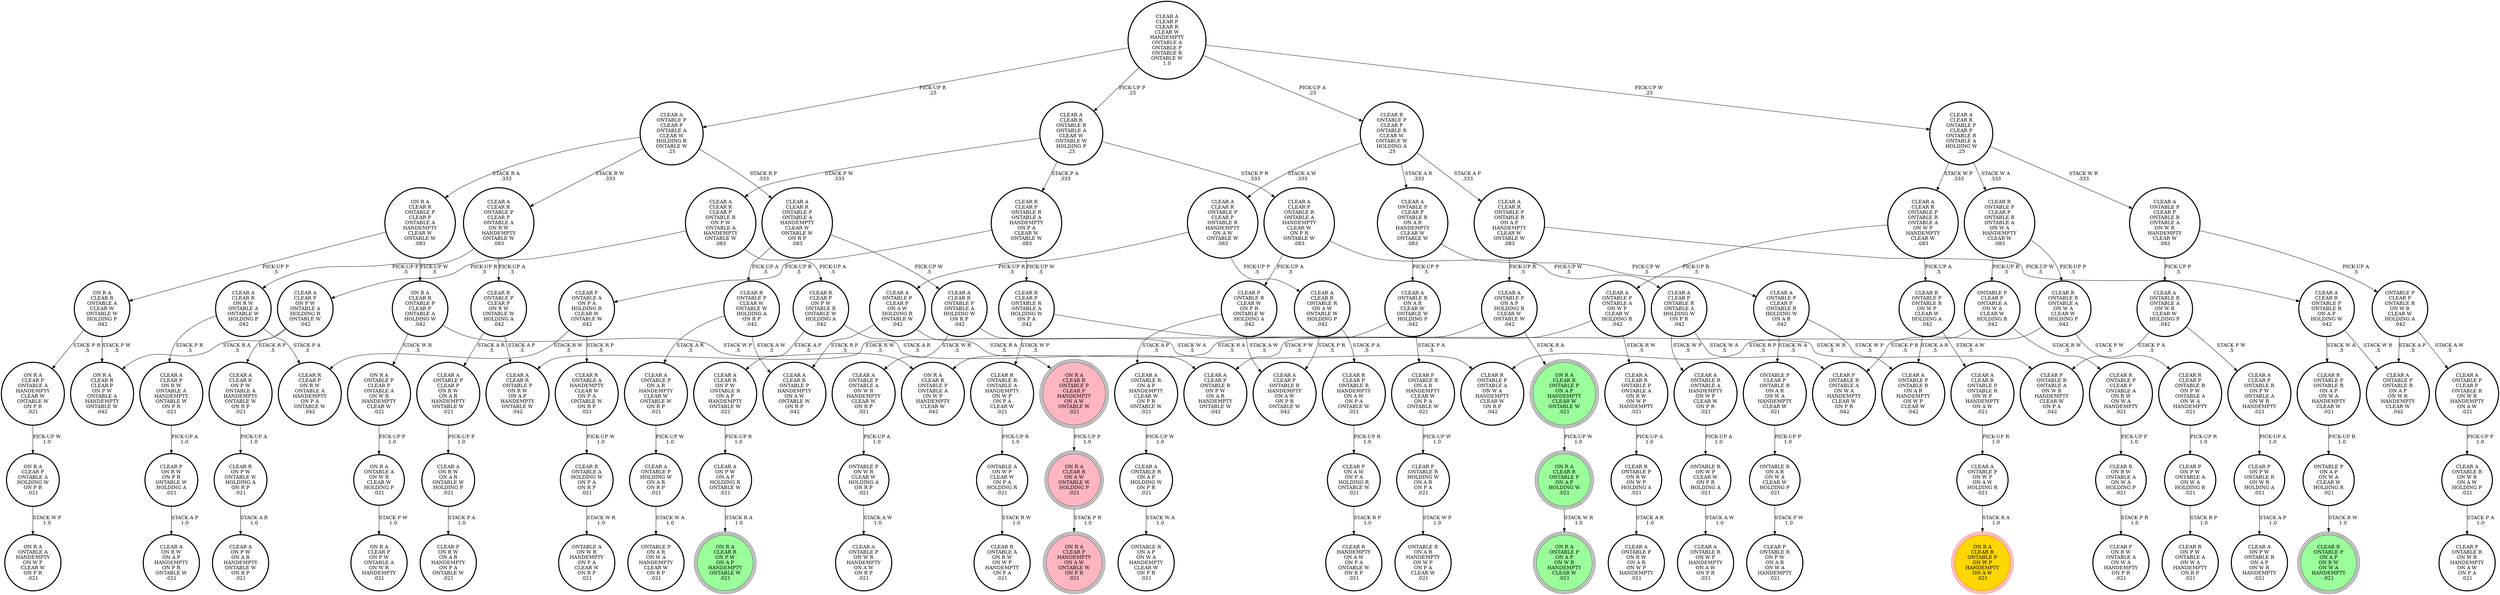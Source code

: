 digraph {
"ON R A\nCLEAR R\nONTABLE A\nCLEAR W\nONTABLE W\nHOLDING P\n.042\n" -> "ON R A\nCLEAR R\nCLEAR P\nON P W\nONTABLE A\nHANDEMPTY\nONTABLE W\n.042\n"[label="STACK P W\n.5\n"];
"ON R A\nCLEAR R\nONTABLE A\nCLEAR W\nONTABLE W\nHOLDING P\n.042\n" -> "ON R A\nCLEAR P\nONTABLE A\nHANDEMPTY\nCLEAR W\nONTABLE W\nON P R\n.021\n"[label="STACK P R\n.5\n"];
"ONTABLE A\nON W P\nCLEAR W\nON P A\nHOLDING R\n.021\n" -> "CLEAR R\nONTABLE A\nON R W\nON W P\nHANDEMPTY\nON P A\n.021\n"[label="STACK R W\n1.0\n"];
"CLEAR A\nCLEAR P\nONTABLE R\nONTABLE A\nHANDEMPTY\nCLEAR W\nON P R\nONTABLE W\n.083\n" -> "CLEAR A\nCLEAR P\nONTABLE R\nONTABLE A\nHOLDING W\nON P R\n.042\n"[label="PICK-UP W\n.5\n"];
"CLEAR A\nCLEAR P\nONTABLE R\nONTABLE A\nHANDEMPTY\nCLEAR W\nON P R\nONTABLE W\n.083\n" -> "CLEAR P\nONTABLE R\nCLEAR W\nON P R\nONTABLE W\nHOLDING A\n.042\n"[label="PICK-UP A\n.5\n"];
"CLEAR A\nONTABLE P\nONTABLE A\nON W P\nCLEAR W\nHOLDING R\n.042\n" -> "ON R A\nCLEAR R\nONTABLE P\nONTABLE A\nON W P\nHANDEMPTY\nCLEAR W\n.042\n"[label="STACK R A\n.5\n"];
"CLEAR A\nONTABLE P\nONTABLE A\nON W P\nCLEAR W\nHOLDING R\n.042\n" -> "CLEAR A\nCLEAR R\nONTABLE P\nONTABLE A\nON R W\nON W P\nHANDEMPTY\n.021\n"[label="STACK R W\n.5\n"];
"ON R A\nCLEAR P\nONTABLE A\nHANDEMPTY\nCLEAR W\nONTABLE W\nON P R\n.021\n" -> "ON R A\nCLEAR P\nONTABLE A\nHOLDING W\nON P R\n.021\n"[label="PICK-UP W\n1.0\n"];
"CLEAR R\nONTABLE P\nCLEAR W\nONTABLE W\nHOLDING A\nON R P\n.042\n" -> "CLEAR A\nCLEAR R\nONTABLE P\nHANDEMPTY\nON A W\nONTABLE W\nON R P\n.042\n"[label="STACK A W\n.5\n"];
"CLEAR R\nONTABLE P\nCLEAR W\nONTABLE W\nHOLDING A\nON R P\n.042\n" -> "CLEAR A\nONTABLE P\nON A R\nHANDEMPTY\nCLEAR W\nONTABLE W\nON R P\n.021\n"[label="STACK A R\n.5\n"];
"CLEAR A\nCLEAR R\nONTABLE P\nONTABLE A\nHOLDING W\nON R P\n.042\n" -> "CLEAR R\nONTABLE P\nONTABLE A\nON W A\nHANDEMPTY\nCLEAR W\nON R P\n.042\n"[label="STACK W A\n.5\n"];
"CLEAR A\nCLEAR R\nONTABLE P\nONTABLE A\nHOLDING W\nON R P\n.042\n" -> "CLEAR A\nONTABLE P\nONTABLE A\nON W R\nHANDEMPTY\nCLEAR W\nON R P\n.021\n"[label="STACK W R\n.5\n"];
"CLEAR R\nONTABLE R\nONTABLE A\nHANDEMPTY\nON W P\nON P A\nCLEAR W\n.021\n" -> "ONTABLE A\nON W P\nCLEAR W\nON P A\nHOLDING R\n.021\n"[label="PICK-UP R\n1.0\n"];
"CLEAR R\nCLEAR P\nONTABLE R\nONTABLE A\nHANDEMPTY\nON P A\nCLEAR W\nONTABLE W\n.083\n" -> "CLEAR R\nCLEAR P\nONTABLE R\nONTABLE A\nHOLDING W\nON P A\n.042\n"[label="PICK-UP W\n.5\n"];
"CLEAR R\nCLEAR P\nONTABLE R\nONTABLE A\nHANDEMPTY\nON P A\nCLEAR W\nONTABLE W\n.083\n" -> "CLEAR P\nONTABLE A\nON P A\nHOLDING R\nCLEAR W\nONTABLE W\n.042\n"[label="PICK-UP R\n.5\n"];
"CLEAR P\nONTABLE R\nCLEAR W\nON P R\nONTABLE W\nHOLDING A\n.042\n" -> "CLEAR A\nONTABLE R\nON A P\nHANDEMPTY\nCLEAR W\nON P R\nONTABLE W\n.021\n"[label="STACK A P\n.5\n"];
"CLEAR P\nONTABLE R\nCLEAR W\nON P R\nONTABLE W\nHOLDING A\n.042\n" -> "CLEAR A\nCLEAR P\nONTABLE R\nHANDEMPTY\nON A W\nON P R\nONTABLE W\n.042\n"[label="STACK A W\n.5\n"];
"ON R A\nONTABLE P\nCLEAR P\nONTABLE A\nON W R\nHANDEMPTY\nCLEAR W\n.021\n" -> "ON R A\nONTABLE A\nON W R\nCLEAR W\nHOLDING P\n.021\n"[label="PICK-UP P\n1.0\n"];
"ONTABLE R\nON A R\nON W A\nCLEAR W\nHOLDING P\n.021\n" -> "CLEAR P\nONTABLE R\nON P W\nON A R\nON W A\nHANDEMPTY\n.021\n"[label="STACK P W\n1.0\n"];
"CLEAR R\nONTABLE R\nONTABLE A\nON W A\nCLEAR W\nHOLDING P\n.042\n" -> "CLEAR R\nCLEAR P\nONTABLE R\nON P W\nONTABLE A\nON W A\nHANDEMPTY\n.021\n"[label="STACK P W\n.5\n"];
"CLEAR R\nONTABLE R\nONTABLE A\nON W A\nCLEAR W\nHOLDING P\n.042\n" -> "CLEAR P\nONTABLE R\nONTABLE A\nON W A\nHANDEMPTY\nCLEAR W\nON P R\n.042\n"[label="STACK P R\n.5\n"];
"CLEAR A\nONTABLE P\nON A R\nHANDEMPTY\nCLEAR W\nONTABLE W\nON R P\n.021\n" -> "CLEAR A\nONTABLE P\nHOLDING W\nON A R\nON R P\n.021\n"[label="PICK-UP W\n1.0\n"];
"CLEAR R\nONTABLE P\nCLEAR P\nONTABLE A\nON R W\nON W A\nHANDEMPTY\n.021\n" -> "CLEAR R\nON R W\nONTABLE A\nON W A\nHOLDING P\n.021\n"[label="PICK-UP P\n1.0\n"];
"CLEAR A\nONTABLE P\nCLEAR P\nONTABLE A\nCLEAR W\nHOLDING R\nONTABLE W\n.25\n" -> "CLEAR A\nCLEAR R\nONTABLE P\nONTABLE A\nHANDEMPTY\nCLEAR W\nONTABLE W\nON R P\n.083\n"[label="STACK R P\n.333\n"];
"CLEAR A\nONTABLE P\nCLEAR P\nONTABLE A\nCLEAR W\nHOLDING R\nONTABLE W\n.25\n" -> "ON R A\nCLEAR R\nONTABLE P\nCLEAR P\nONTABLE A\nHANDEMPTY\nCLEAR W\nONTABLE W\n.083\n"[label="STACK R A\n.333\n"];
"CLEAR A\nONTABLE P\nCLEAR P\nONTABLE A\nCLEAR W\nHOLDING R\nONTABLE W\n.25\n" -> "CLEAR A\nCLEAR R\nONTABLE P\nCLEAR P\nONTABLE A\nON R W\nHANDEMPTY\nONTABLE W\n.083\n"[label="STACK R W\n.333\n"];
"CLEAR P\nON A W\nON P A\nHOLDING R\nONTABLE W\n.021\n" -> "CLEAR R\nHANDEMPTY\nON A W\nON P A\nONTABLE W\nON R P\n.021\n"[label="STACK R P\n1.0\n"];
"CLEAR A\nCLEAR P\nONTABLE R\nON P W\nONTABLE A\nON W R\nHANDEMPTY\n.021\n" -> "CLEAR P\nON P W\nONTABLE R\nON W R\nHOLDING A\n.021\n"[label="PICK-UP A\n1.0\n"];
"CLEAR A\nONTABLE R\nONTABLE A\nHANDEMPTY\nON W P\nCLEAR W\nON P R\n.021\n" -> "ONTABLE R\nON W P\nCLEAR W\nON P R\nHOLDING A\n.021\n"[label="PICK-UP A\n1.0\n"];
"CLEAR R\nCLEAR P\nONTABLE R\nON P W\nONTABLE A\nON W A\nHANDEMPTY\n.021\n" -> "CLEAR P\nON P W\nONTABLE A\nON W A\nHOLDING R\n.021\n"[label="PICK-UP R\n1.0\n"];
"CLEAR A\nCLEAR R\nON R W\nONTABLE A\nONTABLE W\nHOLDING P\n.042\n" -> "CLEAR A\nCLEAR P\nON R W\nONTABLE A\nHANDEMPTY\nONTABLE W\nON P R\n.021\n"[label="STACK P R\n.5\n"];
"CLEAR A\nCLEAR R\nON R W\nONTABLE A\nONTABLE W\nHOLDING P\n.042\n" -> "CLEAR R\nCLEAR P\nON R W\nONTABLE A\nHANDEMPTY\nON P A\nONTABLE W\n.042\n"[label="STACK P A\n.5\n"];
"CLEAR A\nON P W\nON A P\nHOLDING R\nONTABLE W\n.021\n" -> "ON R A\nCLEAR R\nON P W\nON A P\nHANDEMPTY\nONTABLE W\n.021\n"[label="STACK R A\n1.0\n"];
"CLEAR R\nONTABLE A\nHOLDING W\nON P A\nON R P\n.021\n" -> "ONTABLE A\nON W R\nHANDEMPTY\nON P A\nCLEAR W\nON R P\n.021\n"[label="STACK W R\n1.0\n"];
"ONTABLE R\nON W P\nCLEAR W\nON P R\nHOLDING A\n.021\n" -> "CLEAR A\nONTABLE R\nON W P\nHANDEMPTY\nON A W\nON P R\n.021\n"[label="STACK A W\n1.0\n"];
"CLEAR A\nCLEAR P\nON R W\nONTABLE A\nHANDEMPTY\nONTABLE W\nON P R\n.021\n" -> "CLEAR P\nON R W\nON P R\nONTABLE W\nHOLDING A\n.021\n"[label="PICK-UP A\n1.0\n"];
"ONTABLE P\nCLEAR P\nONTABLE R\nON A R\nON W A\nHANDEMPTY\nCLEAR W\n.021\n" -> "ONTABLE R\nON A R\nON W A\nCLEAR W\nHOLDING P\n.021\n"[label="PICK-UP P\n1.0\n"];
"ON R A\nONTABLE A\nON W R\nCLEAR W\nHOLDING P\n.021\n" -> "ON R A\nCLEAR P\nON P W\nONTABLE A\nON W R\nHANDEMPTY\n.021\n"[label="STACK P W\n1.0\n"];
"CLEAR A\nCLEAR R\nONTABLE R\nON A W\nONTABLE W\nHOLDING P\n.042\n" -> "CLEAR R\nCLEAR P\nONTABLE R\nHANDEMPTY\nON A W\nON P A\nONTABLE W\n.021\n"[label="STACK P A\n.5\n"];
"CLEAR A\nCLEAR R\nONTABLE R\nON A W\nONTABLE W\nHOLDING P\n.042\n" -> "CLEAR A\nCLEAR P\nONTABLE R\nHANDEMPTY\nON A W\nON P R\nONTABLE W\n.042\n"[label="STACK P R\n.5\n"];
"CLEAR P\nONTABLE R\nON A R\nHANDEMPTY\nCLEAR W\nON P A\nONTABLE W\n.021\n" -> "CLEAR P\nONTABLE R\nHOLDING W\nON A R\nON P A\n.021\n"[label="PICK-UP W\n1.0\n"];
"CLEAR A\nCLEAR R\nONTABLE P\nONTABLE A\nON R W\nON W P\nHANDEMPTY\n.021\n" -> "CLEAR R\nONTABLE P\nON R W\nON W P\nHOLDING A\n.021\n"[label="PICK-UP A\n1.0\n"];
"CLEAR A\nCLEAR R\nONTABLE P\nCLEAR P\nONTABLE R\nONTABLE A\nHOLDING W\n.25\n" -> "CLEAR A\nCLEAR R\nONTABLE P\nONTABLE R\nONTABLE A\nON W P\nHANDEMPTY\nCLEAR W\n.083\n"[label="STACK W P\n.333\n"];
"CLEAR A\nCLEAR R\nONTABLE P\nCLEAR P\nONTABLE R\nONTABLE A\nHOLDING W\n.25\n" -> "CLEAR R\nONTABLE P\nCLEAR P\nONTABLE R\nONTABLE A\nON W A\nHANDEMPTY\nCLEAR W\n.083\n"[label="STACK W A\n.333\n"];
"CLEAR A\nCLEAR R\nONTABLE P\nCLEAR P\nONTABLE R\nONTABLE A\nHOLDING W\n.25\n" -> "CLEAR A\nONTABLE P\nCLEAR P\nONTABLE R\nONTABLE A\nON W R\nHANDEMPTY\nCLEAR W\n.083\n"[label="STACK W R\n.333\n"];
"CLEAR A\nONTABLE P\nON A P\nHOLDING R\nCLEAR W\nONTABLE W\n.042\n" -> "CLEAR A\nCLEAR R\nONTABLE P\nON R W\nON A P\nHANDEMPTY\nONTABLE W\n.042\n"[label="STACK R W\n.5\n"];
"CLEAR A\nONTABLE P\nON A P\nHOLDING R\nCLEAR W\nONTABLE W\n.042\n" -> "ON R A\nCLEAR R\nONTABLE P\nON A P\nHANDEMPTY\nCLEAR W\nONTABLE W\n.021\n"[label="STACK R A\n.5\n"];
"CLEAR R\nONTABLE P\nONTABLE R\nON W P\nCLEAR W\nHOLDING A\n.042\n" -> "CLEAR A\nONTABLE P\nONTABLE R\nON A R\nHANDEMPTY\nON W P\nCLEAR W\n.042\n"[label="STACK A R\n.5\n"];
"CLEAR R\nONTABLE P\nONTABLE R\nON W P\nCLEAR W\nHOLDING A\n.042\n" -> "CLEAR A\nCLEAR R\nONTABLE P\nONTABLE R\nON W P\nHANDEMPTY\nON A W\n.021\n"[label="STACK A W\n.5\n"];
"CLEAR A\nCLEAR R\nONTABLE P\nCLEAR P\nONTABLE R\nHANDEMPTY\nON A W\nONTABLE W\n.083\n" -> "CLEAR A\nONTABLE P\nCLEAR P\nON A W\nHOLDING R\nONTABLE W\n.042\n"[label="PICK-UP R\n.5\n"];
"CLEAR A\nCLEAR R\nONTABLE P\nCLEAR P\nONTABLE R\nHANDEMPTY\nON A W\nONTABLE W\n.083\n" -> "CLEAR A\nCLEAR R\nONTABLE R\nON A W\nONTABLE W\nHOLDING P\n.042\n"[label="PICK-UP P\n.5\n"];
"CLEAR A\nONTABLE R\nONTABLE A\nON W R\nCLEAR W\nHOLDING P\n.042\n" -> "CLEAR A\nCLEAR P\nONTABLE R\nON P W\nONTABLE A\nON W R\nHANDEMPTY\n.021\n"[label="STACK P W\n.5\n"];
"CLEAR A\nONTABLE R\nONTABLE A\nON W R\nCLEAR W\nHOLDING P\n.042\n" -> "CLEAR P\nONTABLE R\nONTABLE A\nON W R\nHANDEMPTY\nCLEAR W\nON P A\n.042\n"[label="STACK P A\n.5\n"];
"CLEAR A\nON R W\nON A R\nONTABLE W\nHOLDING P\n.021\n" -> "CLEAR P\nON R W\nON A R\nHANDEMPTY\nON P A\nONTABLE W\n.021\n"[label="STACK P A\n1.0\n"];
"CLEAR R\nCLEAR P\nON P W\nONTABLE R\nONTABLE W\nHOLDING A\n.042\n" -> "CLEAR A\nCLEAR P\nONTABLE R\nON P W\nON A R\nHANDEMPTY\nONTABLE W\n.042\n"[label="STACK A R\n.5\n"];
"CLEAR R\nCLEAR P\nON P W\nONTABLE R\nONTABLE W\nHOLDING A\n.042\n" -> "CLEAR A\nCLEAR R\nON P W\nONTABLE R\nON A P\nHANDEMPTY\nONTABLE W\n.021\n"[label="STACK A P\n.5\n"];
"CLEAR A\nONTABLE R\nON A P\nHANDEMPTY\nCLEAR W\nON P R\nONTABLE W\n.021\n" -> "CLEAR A\nONTABLE R\nON A P\nHOLDING W\nON P R\n.021\n"[label="PICK-UP W\n1.0\n"];
"CLEAR A\nONTABLE P\nCLEAR P\nONTABLE R\nON A R\nHANDEMPTY\nCLEAR W\nONTABLE W\n.083\n" -> "CLEAR A\nONTABLE R\nON A R\nCLEAR W\nONTABLE W\nHOLDING P\n.042\n"[label="PICK-UP P\n.5\n"];
"CLEAR A\nONTABLE P\nCLEAR P\nONTABLE R\nON A R\nHANDEMPTY\nCLEAR W\nONTABLE W\n.083\n" -> "CLEAR A\nONTABLE P\nCLEAR P\nONTABLE R\nHOLDING W\nON A R\n.042\n"[label="PICK-UP W\n.5\n"];
"ON R A\nCLEAR R\nONTABLE P\nON A P\nHANDEMPTY\nCLEAR W\nONTABLE W\n.021\n" -> "ON R A\nCLEAR R\nONTABLE P\nON A P\nHOLDING W\n.021\n"[label="PICK-UP W\n1.0\n"];
"CLEAR P\nON R W\nON P R\nONTABLE W\nHOLDING A\n.021\n" -> "CLEAR A\nON R W\nON A P\nHANDEMPTY\nON P R\nONTABLE W\n.021\n"[label="STACK A P\n1.0\n"];
"CLEAR A\nONTABLE P\nCLEAR P\nON R W\nON A R\nHANDEMPTY\nONTABLE W\n.021\n" -> "CLEAR A\nON R W\nON A R\nONTABLE W\nHOLDING P\n.021\n"[label="PICK-UP P\n1.0\n"];
"ON R A\nCLEAR P\nONTABLE A\nHOLDING W\nON P R\n.021\n" -> "ON R A\nONTABLE A\nHANDEMPTY\nON W P\nCLEAR W\nON P R\n.021\n"[label="STACK W P\n1.0\n"];
"CLEAR A\nONTABLE R\nON W R\nON A W\nHOLDING P\n.021\n" -> "CLEAR P\nONTABLE R\nON W R\nHANDEMPTY\nON A W\nON P A\n.021\n"[label="STACK P A\n1.0\n"];
"CLEAR P\nON P W\nONTABLE R\nON W R\nHOLDING A\n.021\n" -> "CLEAR A\nON P W\nONTABLE R\nON A P\nON W R\nHANDEMPTY\n.021\n"[label="STACK A P\n1.0\n"];
"CLEAR A\nONTABLE P\nHOLDING W\nON A R\nON R P\n.021\n" -> "ONTABLE P\nON A R\nON W A\nHANDEMPTY\nCLEAR W\nON R P\n.021\n"[label="STACK W A\n1.0\n"];
"CLEAR R\nONTABLE P\nCLEAR P\nONTABLE R\nCLEAR W\nONTABLE W\nHOLDING A\n.25\n" -> "CLEAR A\nCLEAR R\nONTABLE P\nCLEAR P\nONTABLE R\nHANDEMPTY\nON A W\nONTABLE W\n.083\n"[label="STACK A W\n.333\n"];
"CLEAR R\nONTABLE P\nCLEAR P\nONTABLE R\nCLEAR W\nONTABLE W\nHOLDING A\n.25\n" -> "CLEAR A\nCLEAR R\nONTABLE P\nONTABLE R\nON A P\nHANDEMPTY\nCLEAR W\nONTABLE W\n.083\n"[label="STACK A P\n.333\n"];
"CLEAR R\nONTABLE P\nCLEAR P\nONTABLE R\nCLEAR W\nONTABLE W\nHOLDING A\n.25\n" -> "CLEAR A\nONTABLE P\nCLEAR P\nONTABLE R\nON A R\nHANDEMPTY\nCLEAR W\nONTABLE W\n.083\n"[label="STACK A R\n.333\n"];
"CLEAR R\nCLEAR P\nONTABLE R\nONTABLE A\nHOLDING W\nON P A\n.042\n" -> "CLEAR P\nONTABLE R\nONTABLE A\nON W R\nHANDEMPTY\nCLEAR W\nON P A\n.042\n"[label="STACK W R\n.5\n"];
"CLEAR R\nCLEAR P\nONTABLE R\nONTABLE A\nHOLDING W\nON P A\n.042\n" -> "CLEAR R\nONTABLE R\nONTABLE A\nHANDEMPTY\nON W P\nON P A\nCLEAR W\n.021\n"[label="STACK W P\n.5\n"];
"CLEAR P\nONTABLE A\nON P A\nHOLDING R\nCLEAR W\nONTABLE W\n.042\n" -> "CLEAR R\nONTABLE A\nHANDEMPTY\nCLEAR W\nON P A\nONTABLE W\nON R P\n.021\n"[label="STACK R P\n.5\n"];
"CLEAR P\nONTABLE A\nON P A\nHOLDING R\nCLEAR W\nONTABLE W\n.042\n" -> "CLEAR R\nCLEAR P\nON R W\nONTABLE A\nHANDEMPTY\nON P A\nONTABLE W\n.042\n"[label="STACK R W\n.5\n"];
"CLEAR A\nCLEAR R\nONTABLE P\nONTABLE R\nON W P\nHANDEMPTY\nON A W\n.021\n" -> "CLEAR A\nONTABLE P\nON W P\nON A W\nHOLDING R\n.021\n"[label="PICK-UP R\n1.0\n"];
"CLEAR A\nONTABLE R\nON A R\nCLEAR W\nONTABLE W\nHOLDING P\n.042\n" -> "CLEAR A\nCLEAR P\nONTABLE R\nON P W\nON A R\nHANDEMPTY\nONTABLE W\n.042\n"[label="STACK P W\n.5\n"];
"CLEAR A\nONTABLE R\nON A R\nCLEAR W\nONTABLE W\nHOLDING P\n.042\n" -> "CLEAR P\nONTABLE R\nON A R\nHANDEMPTY\nCLEAR W\nON P A\nONTABLE W\n.021\n"[label="STACK P A\n.5\n"];
"ON R A\nCLEAR R\nONTABLE P\nON A P\nHOLDING W\n.021\n" -> "ON R A\nONTABLE P\nON A P\nON W R\nHANDEMPTY\nCLEAR W\n.021\n"[label="STACK W R\n1.0\n"];
"CLEAR A\nONTABLE P\nCLEAR P\nONTABLE R\nHOLDING W\nON A R\n.042\n" -> "CLEAR A\nONTABLE P\nONTABLE R\nON A R\nHANDEMPTY\nON W P\nCLEAR W\n.042\n"[label="STACK W P\n.5\n"];
"CLEAR A\nONTABLE P\nCLEAR P\nONTABLE R\nHOLDING W\nON A R\n.042\n" -> "ONTABLE P\nCLEAR P\nONTABLE R\nON A R\nON W A\nHANDEMPTY\nCLEAR W\n.021\n"[label="STACK W A\n.5\n"];
"CLEAR A\nCLEAR P\nONTABLE R\nONTABLE A\nHOLDING W\nON P R\n.042\n" -> "CLEAR P\nONTABLE R\nONTABLE A\nON W A\nHANDEMPTY\nCLEAR W\nON P R\n.042\n"[label="STACK W A\n.5\n"];
"CLEAR A\nCLEAR P\nONTABLE R\nONTABLE A\nHOLDING W\nON P R\n.042\n" -> "CLEAR A\nONTABLE R\nONTABLE A\nHANDEMPTY\nON W P\nCLEAR W\nON P R\n.021\n"[label="STACK W P\n.5\n"];
"CLEAR R\nONTABLE P\nON R W\nON W P\nHOLDING A\n.021\n" -> "CLEAR A\nONTABLE P\nON R W\nON A R\nON W P\nHANDEMPTY\n.021\n"[label="STACK A R\n1.0\n"];
"CLEAR P\nONTABLE R\nHOLDING W\nON A R\nON P A\n.021\n" -> "ONTABLE R\nON A R\nHANDEMPTY\nON W P\nON P A\nCLEAR W\n.021\n"[label="STACK W P\n1.0\n"];
"CLEAR R\nONTABLE A\nHANDEMPTY\nCLEAR W\nON P A\nONTABLE W\nON R P\n.021\n" -> "CLEAR R\nONTABLE A\nHOLDING W\nON P A\nON R P\n.021\n"[label="PICK-UP W\n1.0\n"];
"CLEAR A\nONTABLE R\nON A P\nHOLDING W\nON P R\n.021\n" -> "ONTABLE R\nON A P\nON W A\nHANDEMPTY\nCLEAR W\nON P R\n.021\n"[label="STACK W A\n1.0\n"];
"CLEAR R\nONTABLE P\nCLEAR P\nON R W\nONTABLE W\nHOLDING A\n.042\n" -> "CLEAR A\nCLEAR R\nONTABLE P\nON R W\nON A P\nHANDEMPTY\nONTABLE W\n.042\n"[label="STACK A P\n.5\n"];
"CLEAR R\nONTABLE P\nCLEAR P\nON R W\nONTABLE W\nHOLDING A\n.042\n" -> "CLEAR A\nONTABLE P\nCLEAR P\nON R W\nON A R\nHANDEMPTY\nONTABLE W\n.021\n"[label="STACK A R\n.5\n"];
"CLEAR P\nON P W\nONTABLE A\nON W A\nHOLDING R\n.021\n" -> "CLEAR R\nON P W\nONTABLE A\nON W A\nHANDEMPTY\nON R P\n.021\n"[label="STACK R P\n1.0\n"];
"CLEAR A\nCLEAR R\nONTABLE P\nONTABLE A\nHANDEMPTY\nCLEAR W\nONTABLE W\nON R P\n.083\n" -> "CLEAR R\nONTABLE P\nCLEAR W\nONTABLE W\nHOLDING A\nON R P\n.042\n"[label="PICK-UP A\n.5\n"];
"CLEAR A\nCLEAR R\nONTABLE P\nONTABLE A\nHANDEMPTY\nCLEAR W\nONTABLE W\nON R P\n.083\n" -> "CLEAR A\nCLEAR R\nONTABLE P\nONTABLE A\nHOLDING W\nON R P\n.042\n"[label="PICK-UP W\n.5\n"];
"CLEAR A\nCLEAR R\nON P W\nONTABLE A\nHANDEMPTY\nONTABLE W\nON R P\n.021\n" -> "CLEAR R\nON P W\nONTABLE W\nHOLDING A\nON R P\n.021\n"[label="PICK-UP A\n1.0\n"];
"CLEAR A\nCLEAR R\nONTABLE P\nONTABLE R\nONTABLE A\nON W P\nHANDEMPTY\nCLEAR W\n.083\n" -> "CLEAR R\nONTABLE P\nONTABLE R\nON W P\nCLEAR W\nHOLDING A\n.042\n"[label="PICK-UP A\n.5\n"];
"CLEAR A\nCLEAR R\nONTABLE P\nONTABLE R\nONTABLE A\nON W P\nHANDEMPTY\nCLEAR W\n.083\n" -> "CLEAR A\nONTABLE P\nONTABLE A\nON W P\nCLEAR W\nHOLDING R\n.042\n"[label="PICK-UP R\n.5\n"];
"CLEAR A\nONTABLE P\nCLEAR P\nONTABLE R\nONTABLE A\nON W R\nHANDEMPTY\nCLEAR W\n.083\n" -> "ONTABLE P\nCLEAR P\nONTABLE R\nON W R\nCLEAR W\nHOLDING A\n.042\n"[label="PICK-UP A\n.5\n"];
"CLEAR A\nONTABLE P\nCLEAR P\nONTABLE R\nONTABLE A\nON W R\nHANDEMPTY\nCLEAR W\n.083\n" -> "CLEAR A\nONTABLE R\nONTABLE A\nON W R\nCLEAR W\nHOLDING P\n.042\n"[label="PICK-UP P\n.5\n"];
"CLEAR R\nCLEAR P\nONTABLE R\nHANDEMPTY\nON A W\nON P A\nONTABLE W\n.021\n" -> "CLEAR P\nON A W\nON P A\nHOLDING R\nONTABLE W\n.021\n"[label="PICK-UP R\n1.0\n"];
"ON R A\nCLEAR R\nONTABLE P\nCLEAR P\nONTABLE A\nHOLDING W\n.042\n" -> "ON R A\nCLEAR R\nONTABLE P\nONTABLE A\nON W P\nHANDEMPTY\nCLEAR W\n.042\n"[label="STACK W P\n.5\n"];
"ON R A\nCLEAR R\nONTABLE P\nCLEAR P\nONTABLE A\nHOLDING W\n.042\n" -> "ON R A\nONTABLE P\nCLEAR P\nONTABLE A\nON W R\nHANDEMPTY\nCLEAR W\n.021\n"[label="STACK W R\n.5\n"];
"CLEAR A\nCLEAR R\nON P W\nONTABLE R\nON A P\nHANDEMPTY\nONTABLE W\n.021\n" -> "CLEAR A\nON P W\nON A P\nHOLDING R\nONTABLE W\n.021\n"[label="PICK-UP R\n1.0\n"];
"CLEAR R\nON P W\nONTABLE W\nHOLDING A\nON R P\n.021\n" -> "CLEAR A\nON P W\nON A R\nHANDEMPTY\nONTABLE W\nON R P\n.021\n"[label="STACK A R\n1.0\n"];
"CLEAR A\nONTABLE P\nONTABLE A\nON W R\nHANDEMPTY\nCLEAR W\nON R P\n.021\n" -> "ONTABLE P\nON W R\nCLEAR W\nHOLDING A\nON R P\n.021\n"[label="PICK-UP A\n1.0\n"];
"CLEAR A\nCLEAR R\nCLEAR P\nONTABLE R\nON P W\nONTABLE A\nHANDEMPTY\nONTABLE W\n.083\n" -> "CLEAR R\nCLEAR P\nON P W\nONTABLE R\nONTABLE W\nHOLDING A\n.042\n"[label="PICK-UP A\n.5\n"];
"CLEAR A\nCLEAR R\nCLEAR P\nONTABLE R\nON P W\nONTABLE A\nHANDEMPTY\nONTABLE W\n.083\n" -> "CLEAR A\nCLEAR P\nON P W\nONTABLE A\nHOLDING R\nONTABLE W\n.042\n"[label="PICK-UP R\n.5\n"];
"CLEAR A\nCLEAR R\nONTABLE P\nCLEAR P\nONTABLE A\nON R W\nHANDEMPTY\nONTABLE W\n.083\n" -> "CLEAR A\nCLEAR R\nON R W\nONTABLE A\nONTABLE W\nHOLDING P\n.042\n"[label="PICK-UP P\n.5\n"];
"CLEAR A\nCLEAR R\nONTABLE P\nCLEAR P\nONTABLE A\nON R W\nHANDEMPTY\nONTABLE W\n.083\n" -> "CLEAR R\nONTABLE P\nCLEAR P\nON R W\nONTABLE W\nHOLDING A\n.042\n"[label="PICK-UP A\n.5\n"];
"CLEAR A\nCLEAR P\nON P W\nONTABLE A\nHOLDING R\nONTABLE W\n.042\n" -> "CLEAR A\nCLEAR R\nON P W\nONTABLE A\nHANDEMPTY\nONTABLE W\nON R P\n.021\n"[label="STACK R P\n.5\n"];
"CLEAR A\nCLEAR P\nON P W\nONTABLE A\nHOLDING R\nONTABLE W\n.042\n" -> "ON R A\nCLEAR R\nCLEAR P\nON P W\nONTABLE A\nHANDEMPTY\nONTABLE W\n.042\n"[label="STACK R A\n.5\n"];
"ON R A\nCLEAR R\nONTABLE P\nCLEAR P\nONTABLE A\nHANDEMPTY\nCLEAR W\nONTABLE W\n.083\n" -> "ON R A\nCLEAR R\nONTABLE A\nCLEAR W\nONTABLE W\nHOLDING P\n.042\n"[label="PICK-UP P\n.5\n"];
"ON R A\nCLEAR R\nONTABLE P\nCLEAR P\nONTABLE A\nHANDEMPTY\nCLEAR W\nONTABLE W\n.083\n" -> "ON R A\nCLEAR R\nONTABLE P\nCLEAR P\nONTABLE A\nHOLDING W\n.042\n"[label="PICK-UP W\n.5\n"];
"CLEAR A\nCLEAR R\nONTABLE P\nONTABLE R\nON A P\nHOLDING W\n.042\n" -> "CLEAR R\nONTABLE P\nONTABLE R\nON A P\nON W A\nHANDEMPTY\nCLEAR W\n.021\n"[label="STACK W A\n.5\n"];
"CLEAR A\nCLEAR R\nONTABLE P\nONTABLE R\nON A P\nHOLDING W\n.042\n" -> "CLEAR A\nONTABLE P\nONTABLE R\nON A P\nON W R\nHANDEMPTY\nCLEAR W\n.042\n"[label="STACK W R\n.5\n"];
"CLEAR A\nCLEAR R\nONTABLE R\nONTABLE A\nCLEAR W\nONTABLE W\nHOLDING P\n.25\n" -> "CLEAR A\nCLEAR P\nONTABLE R\nONTABLE A\nHANDEMPTY\nCLEAR W\nON P R\nONTABLE W\n.083\n"[label="STACK P R\n.333\n"];
"CLEAR A\nCLEAR R\nONTABLE R\nONTABLE A\nCLEAR W\nONTABLE W\nHOLDING P\n.25\n" -> "CLEAR R\nCLEAR P\nONTABLE R\nONTABLE A\nHANDEMPTY\nON P A\nCLEAR W\nONTABLE W\n.083\n"[label="STACK P A\n.333\n"];
"CLEAR A\nCLEAR R\nONTABLE R\nONTABLE A\nCLEAR W\nONTABLE W\nHOLDING P\n.25\n" -> "CLEAR A\nCLEAR R\nCLEAR P\nONTABLE R\nON P W\nONTABLE A\nHANDEMPTY\nONTABLE W\n.083\n"[label="STACK P W\n.333\n"];
"CLEAR A\nONTABLE P\nCLEAR P\nON A W\nHOLDING R\nONTABLE W\n.042\n" -> "ON R A\nCLEAR R\nONTABLE P\nCLEAR P\nHANDEMPTY\nON A W\nONTABLE W\n.021\n"[label="STACK R A\n.5\n"];
"CLEAR A\nONTABLE P\nCLEAR P\nON A W\nHOLDING R\nONTABLE W\n.042\n" -> "CLEAR A\nCLEAR R\nONTABLE P\nHANDEMPTY\nON A W\nONTABLE W\nON R P\n.042\n"[label="STACK R P\n.5\n"];
"ONTABLE P\nCLEAR P\nONTABLE R\nON W R\nCLEAR W\nHOLDING A\n.042\n" -> "CLEAR A\nONTABLE P\nONTABLE R\nON A P\nON W R\nHANDEMPTY\nCLEAR W\n.042\n"[label="STACK A P\n.5\n"];
"ONTABLE P\nCLEAR P\nONTABLE R\nON W R\nCLEAR W\nHOLDING A\n.042\n" -> "CLEAR A\nONTABLE P\nCLEAR P\nONTABLE R\nON W R\nHANDEMPTY\nON A W\n.021\n"[label="STACK A W\n.5\n"];
"CLEAR A\nONTABLE P\nON W P\nON A W\nHOLDING R\n.021\n" -> "ON R A\nCLEAR R\nONTABLE P\nON W P\nHANDEMPTY\nON A W\n.021\n"[label="STACK R A\n1.0\n"];
"CLEAR R\nONTABLE P\nCLEAR P\nONTABLE R\nONTABLE A\nON W A\nHANDEMPTY\nCLEAR W\n.083\n" -> "CLEAR R\nONTABLE R\nONTABLE A\nON W A\nCLEAR W\nHOLDING P\n.042\n"[label="PICK-UP P\n.5\n"];
"CLEAR R\nONTABLE P\nCLEAR P\nONTABLE R\nONTABLE A\nON W A\nHANDEMPTY\nCLEAR W\n.083\n" -> "ONTABLE P\nCLEAR P\nONTABLE A\nON W A\nCLEAR W\nHOLDING R\n.042\n"[label="PICK-UP R\n.5\n"];
"CLEAR R\nON R W\nONTABLE A\nON W A\nHOLDING P\n.021\n" -> "CLEAR P\nON R W\nONTABLE A\nON W A\nHANDEMPTY\nON P R\n.021\n"[label="STACK P R\n1.0\n"];
"ONTABLE P\nCLEAR P\nONTABLE A\nON W A\nCLEAR W\nHOLDING R\n.042\n" -> "CLEAR R\nONTABLE P\nONTABLE A\nON W A\nHANDEMPTY\nCLEAR W\nON R P\n.042\n"[label="STACK R P\n.5\n"];
"ONTABLE P\nCLEAR P\nONTABLE A\nON W A\nCLEAR W\nHOLDING R\n.042\n" -> "CLEAR R\nONTABLE P\nCLEAR P\nONTABLE A\nON R W\nON W A\nHANDEMPTY\n.021\n"[label="STACK R W\n.5\n"];
"ONTABLE P\nON A P\nON W A\nCLEAR W\nHOLDING R\n.021\n" -> "CLEAR R\nONTABLE P\nON A P\nON R W\nON W A\nHANDEMPTY\n.021\n"[label="STACK R W\n1.0\n"];
"CLEAR A\nCLEAR P\nCLEAR R\nCLEAR W\nHANDEMPTY\nONTABLE A\nONTABLE P\nONTABLE R\nONTABLE W\n1.0\n" -> "CLEAR A\nONTABLE P\nCLEAR P\nONTABLE A\nCLEAR W\nHOLDING R\nONTABLE W\n.25\n"[label="PICK-UP R\n.25\n"];
"CLEAR A\nCLEAR P\nCLEAR R\nCLEAR W\nHANDEMPTY\nONTABLE A\nONTABLE P\nONTABLE R\nONTABLE W\n1.0\n" -> "CLEAR A\nCLEAR R\nONTABLE R\nONTABLE A\nCLEAR W\nONTABLE W\nHOLDING P\n.25\n"[label="PICK-UP P\n.25\n"];
"CLEAR A\nCLEAR P\nCLEAR R\nCLEAR W\nHANDEMPTY\nONTABLE A\nONTABLE P\nONTABLE R\nONTABLE W\n1.0\n" -> "CLEAR A\nCLEAR R\nONTABLE P\nCLEAR P\nONTABLE R\nONTABLE A\nHOLDING W\n.25\n"[label="PICK-UP W\n.25\n"];
"CLEAR A\nCLEAR P\nCLEAR R\nCLEAR W\nHANDEMPTY\nONTABLE A\nONTABLE P\nONTABLE R\nONTABLE W\n1.0\n" -> "CLEAR R\nONTABLE P\nCLEAR P\nONTABLE R\nCLEAR W\nONTABLE W\nHOLDING A\n.25\n"[label="PICK-UP A\n.25\n"];
"CLEAR A\nCLEAR R\nONTABLE P\nONTABLE R\nON A P\nHANDEMPTY\nCLEAR W\nONTABLE W\n.083\n" -> "CLEAR A\nONTABLE P\nON A P\nHOLDING R\nCLEAR W\nONTABLE W\n.042\n"[label="PICK-UP R\n.5\n"];
"CLEAR A\nCLEAR R\nONTABLE P\nONTABLE R\nON A P\nHANDEMPTY\nCLEAR W\nONTABLE W\n.083\n" -> "CLEAR A\nCLEAR R\nONTABLE P\nONTABLE R\nON A P\nHOLDING W\n.042\n"[label="PICK-UP W\n.5\n"];
"CLEAR A\nONTABLE P\nCLEAR P\nONTABLE R\nON W R\nHANDEMPTY\nON A W\n.021\n" -> "CLEAR A\nONTABLE R\nON W R\nON A W\nHOLDING P\n.021\n"[label="PICK-UP P\n1.0\n"];
"ON R A\nCLEAR R\nON A W\nONTABLE W\nHOLDING P\n.021\n" -> "ON R A\nCLEAR P\nHANDEMPTY\nON A W\nONTABLE W\nON P R\n.021\n"[label="STACK P R\n1.0\n"];
"CLEAR R\nONTABLE P\nONTABLE R\nON A P\nON W A\nHANDEMPTY\nCLEAR W\n.021\n" -> "ONTABLE P\nON A P\nON W A\nCLEAR W\nHOLDING R\n.021\n"[label="PICK-UP R\n1.0\n"];
"ONTABLE P\nON W R\nCLEAR W\nHOLDING A\nON R P\n.021\n" -> "CLEAR A\nONTABLE P\nON W R\nHANDEMPTY\nON A W\nON R P\n.021\n"[label="STACK A W\n1.0\n"];
"ON R A\nCLEAR R\nONTABLE P\nCLEAR P\nHANDEMPTY\nON A W\nONTABLE W\n.021\n" -> "ON R A\nCLEAR R\nON A W\nONTABLE W\nHOLDING P\n.021\n"[label="PICK-UP P\n1.0\n"];
"CLEAR A\nCLEAR R\nONTABLE P\nON R W\nON A P\nHANDEMPTY\nONTABLE W\n.042\n" [shape=circle, penwidth=3];
"ON R A\nONTABLE P\nON A P\nON W R\nHANDEMPTY\nCLEAR W\n.021\n" [shape=circle, style=filled, fillcolor=palegreen1, peripheries=3];
"ON R A\nONTABLE A\nHANDEMPTY\nON W P\nCLEAR W\nON P R\n.021\n" [shape=circle, penwidth=3];
"ON R A\nCLEAR P\nON P W\nONTABLE A\nON W R\nHANDEMPTY\n.021\n" [shape=circle, penwidth=3];
"CLEAR P\nON R W\nON A R\nHANDEMPTY\nON P A\nONTABLE W\n.021\n" [shape=circle, penwidth=3];
"CLEAR A\nCLEAR P\nONTABLE R\nON P W\nON A R\nHANDEMPTY\nONTABLE W\n.042\n" [shape=circle, penwidth=3];
"CLEAR A\nONTABLE P\nONTABLE R\nON A P\nON W R\nHANDEMPTY\nCLEAR W\n.042\n" [shape=circle, penwidth=3];
"CLEAR P\nON R W\nONTABLE A\nON W A\nHANDEMPTY\nON P R\n.021\n" [shape=circle, penwidth=3];
"CLEAR A\nONTABLE R\nON W P\nHANDEMPTY\nON A W\nON P R\n.021\n" [shape=circle, penwidth=3];
"CLEAR P\nONTABLE R\nONTABLE A\nON W R\nHANDEMPTY\nCLEAR W\nON P A\n.042\n" [shape=circle, penwidth=3];
"ON R A\nCLEAR R\nONTABLE P\nON W P\nHANDEMPTY\nON A W\n.021\n" [shape=circle, style=filled color=red, fillcolor=gold, peripheries=3];
"CLEAR R\nONTABLE P\nON A P\nON R W\nON W A\nHANDEMPTY\n.021\n" [shape=circle, style=filled, fillcolor=palegreen1, peripheries=3];
"ON R A\nCLEAR R\nCLEAR P\nON P W\nONTABLE A\nHANDEMPTY\nONTABLE W\n.042\n" [shape=circle, penwidth=3];
"ON R A\nCLEAR P\nHANDEMPTY\nON A W\nONTABLE W\nON P R\n.021\n" [shape=circle, style=filled, fillcolor=lightpink, peripheries=3];
"CLEAR A\nONTABLE P\nON R W\nON A R\nON W P\nHANDEMPTY\n.021\n" [shape=circle, penwidth=3];
"CLEAR R\nCLEAR P\nON R W\nONTABLE A\nHANDEMPTY\nON P A\nONTABLE W\n.042\n" [shape=circle, penwidth=3];
"ONTABLE R\nON A P\nON W A\nHANDEMPTY\nCLEAR W\nON P R\n.021\n" [shape=circle, penwidth=3];
"CLEAR A\nON P W\nON A R\nHANDEMPTY\nONTABLE W\nON R P\n.021\n" [shape=circle, penwidth=3];
"CLEAR R\nHANDEMPTY\nON A W\nON P A\nONTABLE W\nON R P\n.021\n" [shape=circle, penwidth=3];
"CLEAR R\nON P W\nONTABLE A\nON W A\nHANDEMPTY\nON R P\n.021\n" [shape=circle, penwidth=3];
"CLEAR R\nONTABLE A\nON R W\nON W P\nHANDEMPTY\nON P A\n.021\n" [shape=circle, penwidth=3];
"CLEAR A\nONTABLE P\nON W R\nHANDEMPTY\nON A W\nON R P\n.021\n" [shape=circle, penwidth=3];
"ON R A\nCLEAR R\nON P W\nON A P\nHANDEMPTY\nONTABLE W\n.021\n" [shape=circle, style=filled, fillcolor=palegreen1, peripheries=3];
"CLEAR A\nCLEAR P\nONTABLE R\nHANDEMPTY\nON A W\nON P R\nONTABLE W\n.042\n" [shape=circle, penwidth=3];
"CLEAR R\nONTABLE P\nONTABLE A\nON W A\nHANDEMPTY\nCLEAR W\nON R P\n.042\n" [shape=circle, penwidth=3];
"CLEAR P\nONTABLE R\nON W R\nHANDEMPTY\nON A W\nON P A\n.021\n" [shape=circle, penwidth=3];
"ONTABLE R\nON A R\nHANDEMPTY\nON W P\nON P A\nCLEAR W\n.021\n" [shape=circle, penwidth=3];
"CLEAR A\nON R W\nON A P\nHANDEMPTY\nON P R\nONTABLE W\n.021\n" [shape=circle, penwidth=3];
"ONTABLE P\nON A R\nON W A\nHANDEMPTY\nCLEAR W\nON R P\n.021\n" [shape=circle, penwidth=3];
"CLEAR A\nCLEAR R\nONTABLE P\nHANDEMPTY\nON A W\nONTABLE W\nON R P\n.042\n" [shape=circle, penwidth=3];
"CLEAR P\nONTABLE R\nON P W\nON A R\nON W A\nHANDEMPTY\n.021\n" [shape=circle, penwidth=3];
"ON R A\nCLEAR R\nONTABLE P\nONTABLE A\nON W P\nHANDEMPTY\nCLEAR W\n.042\n" [shape=circle, penwidth=3];
"ONTABLE A\nON W R\nHANDEMPTY\nON P A\nCLEAR W\nON R P\n.021\n" [shape=circle, penwidth=3];
"CLEAR A\nONTABLE P\nONTABLE R\nON A R\nHANDEMPTY\nON W P\nCLEAR W\n.042\n" [shape=circle, penwidth=3];
"CLEAR P\nONTABLE R\nONTABLE A\nON W A\nHANDEMPTY\nCLEAR W\nON P R\n.042\n" [shape=circle, penwidth=3];
"CLEAR A\nON P W\nONTABLE R\nON A P\nON W R\nHANDEMPTY\n.021\n" [shape=circle, penwidth=3];
"CLEAR A\nCLEAR R\nONTABLE P\nON R W\nON A P\nHANDEMPTY\nONTABLE W\n.042\n" [shape=circle, penwidth=3];
"CLEAR A\nCLEAR R\nONTABLE R\nONTABLE A\nCLEAR W\nONTABLE W\nHOLDING P\n.25\n" [shape=circle, penwidth=3];
"CLEAR R\nONTABLE P\nON R W\nON W P\nHOLDING A\n.021\n" [shape=circle, penwidth=3];
"ON R A\nONTABLE P\nON A P\nON W R\nHANDEMPTY\nCLEAR W\n.021\n" [shape=circle, style=filled, fillcolor=palegreen1, peripheries=3];
"ON R A\nONTABLE A\nHANDEMPTY\nON W P\nCLEAR W\nON P R\n.021\n" [shape=circle, penwidth=3];
"CLEAR A\nCLEAR P\nCLEAR R\nCLEAR W\nHANDEMPTY\nONTABLE A\nONTABLE P\nONTABLE R\nONTABLE W\n1.0\n" [shape=circle, penwidth=3];
"ON R A\nCLEAR P\nON P W\nONTABLE A\nON W R\nHANDEMPTY\n.021\n" [shape=circle, penwidth=3];
"ONTABLE A\nON W P\nCLEAR W\nON P A\nHOLDING R\n.021\n" [shape=circle, penwidth=3];
"ON R A\nCLEAR R\nONTABLE P\nCLEAR P\nONTABLE A\nHOLDING W\n.042\n" [shape=circle, penwidth=3];
"CLEAR P\nON P W\nONTABLE A\nON W A\nHOLDING R\n.021\n" [shape=circle, penwidth=3];
"CLEAR P\nON R W\nON A R\nHANDEMPTY\nON P A\nONTABLE W\n.021\n" [shape=circle, penwidth=3];
"CLEAR A\nON R W\nON A R\nONTABLE W\nHOLDING P\n.021\n" [shape=circle, penwidth=3];
"CLEAR R\nONTABLE P\nCLEAR W\nONTABLE W\nHOLDING A\nON R P\n.042\n" [shape=circle, penwidth=3];
"CLEAR R\nONTABLE A\nHANDEMPTY\nCLEAR W\nON P A\nONTABLE W\nON R P\n.021\n" [shape=circle, penwidth=3];
"CLEAR A\nCLEAR P\nONTABLE R\nON P W\nON A R\nHANDEMPTY\nONTABLE W\n.042\n" [shape=circle, penwidth=3];
"CLEAR R\nCLEAR P\nONTABLE R\nON P W\nONTABLE A\nON W A\nHANDEMPTY\n.021\n" [shape=circle, penwidth=3];
"ON R A\nCLEAR R\nONTABLE P\nON A P\nHOLDING W\n.021\n" [shape=circle, style=filled, fillcolor=palegreen1, peripheries=3];
"CLEAR A\nONTABLE P\nONTABLE R\nON A P\nON W R\nHANDEMPTY\nCLEAR W\n.042\n" [shape=circle, penwidth=3];
"CLEAR A\nCLEAR P\nONTABLE R\nONTABLE A\nHOLDING W\nON P R\n.042\n" [shape=circle, penwidth=3];
"CLEAR A\nONTABLE P\nON W P\nON A W\nHOLDING R\n.021\n" [shape=circle, penwidth=3];
"CLEAR A\nONTABLE P\nCLEAR P\nONTABLE R\nHOLDING W\nON A R\n.042\n" [shape=circle, penwidth=3];
"CLEAR A\nCLEAR P\nON R W\nONTABLE A\nHANDEMPTY\nONTABLE W\nON P R\n.021\n" [shape=circle, penwidth=3];
"CLEAR A\nCLEAR R\nONTABLE P\nONTABLE R\nON A P\nHANDEMPTY\nCLEAR W\nONTABLE W\n.083\n" [shape=circle, penwidth=3];
"CLEAR P\nONTABLE A\nON P A\nHOLDING R\nCLEAR W\nONTABLE W\n.042\n" [shape=circle, penwidth=3];
"CLEAR A\nCLEAR R\nON R W\nONTABLE A\nONTABLE W\nHOLDING P\n.042\n" [shape=circle, penwidth=3];
"CLEAR P\nON R W\nONTABLE A\nON W A\nHANDEMPTY\nON P R\n.021\n" [shape=circle, penwidth=3];
"CLEAR A\nONTABLE R\nON W P\nHANDEMPTY\nON A W\nON P R\n.021\n" [shape=circle, penwidth=3];
"CLEAR A\nCLEAR R\nONTABLE P\nCLEAR P\nONTABLE A\nON R W\nHANDEMPTY\nONTABLE W\n.083\n" [shape=circle, penwidth=3];
"CLEAR P\nONTABLE R\nONTABLE A\nON W R\nHANDEMPTY\nCLEAR W\nON P A\n.042\n" [shape=circle, penwidth=3];
"ON R A\nCLEAR R\nONTABLE P\nON W P\nHANDEMPTY\nON A W\n.021\n" [shape=circle, style=filled color=red, fillcolor=gold, peripheries=3];
"CLEAR A\nCLEAR R\nCLEAR P\nONTABLE R\nON P W\nONTABLE A\nHANDEMPTY\nONTABLE W\n.083\n" [shape=circle, penwidth=3];
"CLEAR R\nONTABLE P\nON A P\nON R W\nON W A\nHANDEMPTY\n.021\n" [shape=circle, style=filled, fillcolor=palegreen1, peripheries=3];
"CLEAR P\nONTABLE R\nCLEAR W\nON P R\nONTABLE W\nHOLDING A\n.042\n" [shape=circle, penwidth=3];
"ON R A\nCLEAR R\nCLEAR P\nON P W\nONTABLE A\nHANDEMPTY\nONTABLE W\n.042\n" [shape=circle, penwidth=3];
"CLEAR A\nONTABLE P\nONTABLE A\nON W R\nHANDEMPTY\nCLEAR W\nON R P\n.021\n" [shape=circle, penwidth=3];
"ON R A\nCLEAR P\nHANDEMPTY\nON A W\nONTABLE W\nON P R\n.021\n" [shape=circle, style=filled, fillcolor=lightpink, peripheries=3];
"CLEAR P\nON P W\nONTABLE R\nON W R\nHOLDING A\n.021\n" [shape=circle, penwidth=3];
"CLEAR A\nONTABLE P\nON R W\nON A R\nON W P\nHANDEMPTY\n.021\n" [shape=circle, penwidth=3];
"CLEAR R\nON R W\nONTABLE A\nON W A\nHOLDING P\n.021\n" [shape=circle, penwidth=3];
"CLEAR A\nONTABLE R\nON A R\nCLEAR W\nONTABLE W\nHOLDING P\n.042\n" [shape=circle, penwidth=3];
"CLEAR A\nCLEAR R\nON P W\nONTABLE A\nHANDEMPTY\nONTABLE W\nON R P\n.021\n" [shape=circle, penwidth=3];
"ONTABLE P\nON A P\nON W A\nCLEAR W\nHOLDING R\n.021\n" [shape=circle, penwidth=3];
"ONTABLE R\nON A R\nON W A\nCLEAR W\nHOLDING P\n.021\n" [shape=circle, penwidth=3];
"CLEAR A\nCLEAR R\nONTABLE P\nONTABLE R\nON A P\nHOLDING W\n.042\n" [shape=circle, penwidth=3];
"CLEAR A\nONTABLE P\nCLEAR P\nONTABLE R\nON W R\nHANDEMPTY\nON A W\n.021\n" [shape=circle, penwidth=3];
"CLEAR A\nCLEAR P\nONTABLE R\nON P W\nONTABLE A\nON W R\nHANDEMPTY\n.021\n" [shape=circle, penwidth=3];
"CLEAR P\nON A W\nON P A\nHOLDING R\nONTABLE W\n.021\n" [shape=circle, penwidth=3];
"CLEAR A\nCLEAR R\nONTABLE P\nONTABLE A\nHOLDING W\nON R P\n.042\n" [shape=circle, penwidth=3];
"CLEAR A\nONTABLE P\nON A R\nHANDEMPTY\nCLEAR W\nONTABLE W\nON R P\n.021\n" [shape=circle, penwidth=3];
"CLEAR A\nONTABLE P\nHOLDING W\nON A R\nON R P\n.021\n" [shape=circle, penwidth=3];
"CLEAR R\nCLEAR P\nONTABLE R\nONTABLE A\nHOLDING W\nON P A\n.042\n" [shape=circle, penwidth=3];
"CLEAR R\nCLEAR P\nON R W\nONTABLE A\nHANDEMPTY\nON P A\nONTABLE W\n.042\n" [shape=circle, penwidth=3];
"ON R A\nONTABLE A\nON W R\nCLEAR W\nHOLDING P\n.021\n" [shape=circle, penwidth=3];
"ONTABLE R\nON A P\nON W A\nHANDEMPTY\nCLEAR W\nON P R\n.021\n" [shape=circle, penwidth=3];
"CLEAR A\nONTABLE P\nCLEAR P\nONTABLE R\nONTABLE A\nON W R\nHANDEMPTY\nCLEAR W\n.083\n" [shape=circle, penwidth=3];
"CLEAR A\nON P W\nON A R\nHANDEMPTY\nONTABLE W\nON R P\n.021\n" [shape=circle, penwidth=3];
"CLEAR A\nCLEAR R\nONTABLE P\nCLEAR P\nONTABLE R\nHANDEMPTY\nON A W\nONTABLE W\n.083\n" [shape=circle, penwidth=3];
"CLEAR R\nHANDEMPTY\nON A W\nON P A\nONTABLE W\nON R P\n.021\n" [shape=circle, penwidth=3];
"CLEAR A\nCLEAR R\nONTABLE P\nONTABLE R\nON W P\nHANDEMPTY\nON A W\n.021\n" [shape=circle, penwidth=3];
"CLEAR R\nON P W\nONTABLE A\nON W A\nHANDEMPTY\nON R P\n.021\n" [shape=circle, penwidth=3];
"CLEAR R\nONTABLE A\nON R W\nON W P\nHANDEMPTY\nON P A\n.021\n" [shape=circle, penwidth=3];
"CLEAR R\nCLEAR P\nON P W\nONTABLE R\nONTABLE W\nHOLDING A\n.042\n" [shape=circle, penwidth=3];
"CLEAR A\nONTABLE P\nON W R\nHANDEMPTY\nON A W\nON R P\n.021\n" [shape=circle, penwidth=3];
"ON R A\nCLEAR R\nON P W\nON A P\nHANDEMPTY\nONTABLE W\n.021\n" [shape=circle, style=filled, fillcolor=palegreen1, peripheries=3];
"CLEAR A\nCLEAR P\nONTABLE R\nHANDEMPTY\nON A W\nON P R\nONTABLE W\n.042\n" [shape=circle, penwidth=3];
"CLEAR R\nONTABLE P\nCLEAR P\nONTABLE R\nCLEAR W\nONTABLE W\nHOLDING A\n.25\n" [shape=circle, penwidth=3];
"CLEAR R\nONTABLE P\nONTABLE A\nON W A\nHANDEMPTY\nCLEAR W\nON R P\n.042\n" [shape=circle, penwidth=3];
"CLEAR P\nONTABLE R\nON W R\nHANDEMPTY\nON A W\nON P A\n.021\n" [shape=circle, penwidth=3];
"CLEAR A\nONTABLE P\nCLEAR P\nON R W\nON A R\nHANDEMPTY\nONTABLE W\n.021\n" [shape=circle, penwidth=3];
"ONTABLE R\nON A R\nHANDEMPTY\nON W P\nON P A\nCLEAR W\n.021\n" [shape=circle, penwidth=3];
"CLEAR A\nON R W\nON A P\nHANDEMPTY\nON P R\nONTABLE W\n.021\n" [shape=circle, penwidth=3];
"CLEAR R\nONTABLE P\nCLEAR P\nONTABLE R\nONTABLE A\nON W A\nHANDEMPTY\nCLEAR W\n.083\n" [shape=circle, penwidth=3];
"ONTABLE P\nON A R\nON W A\nHANDEMPTY\nCLEAR W\nON R P\n.021\n" [shape=circle, penwidth=3];
"CLEAR A\nONTABLE R\nON W R\nON A W\nHOLDING P\n.021\n" [shape=circle, penwidth=3];
"ON R A\nCLEAR P\nONTABLE A\nHANDEMPTY\nCLEAR W\nONTABLE W\nON P R\n.021\n" [shape=circle, penwidth=3];
"ONTABLE R\nON W P\nCLEAR W\nON P R\nHOLDING A\n.021\n" [shape=circle, penwidth=3];
"CLEAR A\nCLEAR R\nONTABLE P\nHANDEMPTY\nON A W\nONTABLE W\nON R P\n.042\n" [shape=circle, penwidth=3];
"CLEAR A\nCLEAR R\nONTABLE R\nON A W\nONTABLE W\nHOLDING P\n.042\n" [shape=circle, penwidth=3];
"CLEAR A\nCLEAR R\nONTABLE P\nONTABLE R\nONTABLE A\nON W P\nHANDEMPTY\nCLEAR W\n.083\n" [shape=circle, penwidth=3];
"CLEAR R\nONTABLE R\nONTABLE A\nON W A\nCLEAR W\nHOLDING P\n.042\n" [shape=circle, penwidth=3];
"CLEAR A\nCLEAR R\nONTABLE P\nONTABLE A\nON R W\nON W P\nHANDEMPTY\n.021\n" [shape=circle, penwidth=3];
"ON R A\nONTABLE P\nCLEAR P\nONTABLE A\nON W R\nHANDEMPTY\nCLEAR W\n.021\n" [shape=circle, penwidth=3];
"CLEAR R\nONTABLE P\nONTABLE R\nON A P\nON W A\nHANDEMPTY\nCLEAR W\n.021\n" [shape=circle, penwidth=3];
"CLEAR A\nONTABLE P\nCLEAR P\nONTABLE A\nCLEAR W\nHOLDING R\nONTABLE W\n.25\n" [shape=circle, penwidth=3];
"CLEAR A\nCLEAR P\nONTABLE R\nONTABLE A\nHANDEMPTY\nCLEAR W\nON P R\nONTABLE W\n.083\n" [shape=circle, penwidth=3];
"CLEAR A\nCLEAR R\nON P W\nONTABLE R\nON A P\nHANDEMPTY\nONTABLE W\n.021\n" [shape=circle, penwidth=3];
"CLEAR P\nONTABLE R\nON P W\nON A R\nON W A\nHANDEMPTY\n.021\n" [shape=circle, penwidth=3];
"ON R A\nCLEAR R\nONTABLE P\nCLEAR P\nHANDEMPTY\nON A W\nONTABLE W\n.021\n" [shape=circle, style=filled, fillcolor=lightpink, peripheries=3];
"CLEAR A\nONTABLE P\nCLEAR P\nON A W\nHOLDING R\nONTABLE W\n.042\n" [shape=circle, penwidth=3];
"CLEAR A\nCLEAR P\nON P W\nONTABLE A\nHOLDING R\nONTABLE W\n.042\n" [shape=circle, penwidth=3];
"CLEAR R\nONTABLE P\nCLEAR P\nONTABLE A\nON R W\nON W A\nHANDEMPTY\n.021\n" [shape=circle, penwidth=3];
"ONTABLE P\nON W R\nCLEAR W\nHOLDING A\nON R P\n.021\n" [shape=circle, penwidth=3];
"CLEAR R\nON P W\nONTABLE W\nHOLDING A\nON R P\n.021\n" [shape=circle, penwidth=3];
"CLEAR P\nONTABLE R\nON A R\nHANDEMPTY\nCLEAR W\nON P A\nONTABLE W\n.021\n" [shape=circle, penwidth=3];
"ON R A\nCLEAR P\nONTABLE A\nHOLDING W\nON P R\n.021\n" [shape=circle, penwidth=3];
"CLEAR A\nON P W\nON A P\nHOLDING R\nONTABLE W\n.021\n" [shape=circle, penwidth=3];
"CLEAR R\nONTABLE R\nONTABLE A\nHANDEMPTY\nON W P\nON P A\nCLEAR W\n.021\n" [shape=circle, penwidth=3];
"CLEAR R\nONTABLE P\nCLEAR P\nON R W\nONTABLE W\nHOLDING A\n.042\n" [shape=circle, penwidth=3];
"CLEAR P\nONTABLE R\nHOLDING W\nON A R\nON P A\n.021\n" [shape=circle, penwidth=3];
"CLEAR R\nONTABLE P\nONTABLE R\nON W P\nCLEAR W\nHOLDING A\n.042\n" [shape=circle, penwidth=3];
"CLEAR A\nONTABLE R\nONTABLE A\nHANDEMPTY\nON W P\nCLEAR W\nON P R\n.021\n" [shape=circle, penwidth=3];
"CLEAR R\nONTABLE A\nHOLDING W\nON P A\nON R P\n.021\n" [shape=circle, penwidth=3];
"CLEAR R\nCLEAR P\nONTABLE R\nHANDEMPTY\nON A W\nON P A\nONTABLE W\n.021\n" [shape=circle, penwidth=3];
"ON R A\nCLEAR R\nONTABLE P\nONTABLE A\nON W P\nHANDEMPTY\nCLEAR W\n.042\n" [shape=circle, penwidth=3];
"CLEAR P\nON R W\nON P R\nONTABLE W\nHOLDING A\n.021\n" [shape=circle, penwidth=3];
"ONTABLE P\nCLEAR P\nONTABLE A\nON W A\nCLEAR W\nHOLDING R\n.042\n" [shape=circle, penwidth=3];
"ON R A\nCLEAR R\nONTABLE P\nCLEAR P\nONTABLE A\nHANDEMPTY\nCLEAR W\nONTABLE W\n.083\n" [shape=circle, penwidth=3];
"CLEAR A\nONTABLE R\nON A P\nHANDEMPTY\nCLEAR W\nON P R\nONTABLE W\n.021\n" [shape=circle, penwidth=3];
"ONTABLE A\nON W R\nHANDEMPTY\nON P A\nCLEAR W\nON R P\n.021\n" [shape=circle, penwidth=3];
"CLEAR R\nCLEAR P\nONTABLE R\nONTABLE A\nHANDEMPTY\nON P A\nCLEAR W\nONTABLE W\n.083\n" [shape=circle, penwidth=3];
"CLEAR A\nONTABLE P\nONTABLE A\nON W P\nCLEAR W\nHOLDING R\n.042\n" [shape=circle, penwidth=3];
"CLEAR A\nONTABLE P\nONTABLE R\nON A R\nHANDEMPTY\nON W P\nCLEAR W\n.042\n" [shape=circle, penwidth=3];
"CLEAR A\nONTABLE P\nCLEAR P\nONTABLE R\nON A R\nHANDEMPTY\nCLEAR W\nONTABLE W\n.083\n" [shape=circle, penwidth=3];
"CLEAR A\nONTABLE R\nONTABLE A\nON W R\nCLEAR W\nHOLDING P\n.042\n" [shape=circle, penwidth=3];
"ON R A\nCLEAR R\nON A W\nONTABLE W\nHOLDING P\n.021\n" [shape=circle, style=filled, fillcolor=lightpink, peripheries=3];
"CLEAR A\nCLEAR R\nONTABLE P\nONTABLE A\nHANDEMPTY\nCLEAR W\nONTABLE W\nON R P\n.083\n" [shape=circle, penwidth=3];
"ONTABLE P\nCLEAR P\nONTABLE R\nON A R\nON W A\nHANDEMPTY\nCLEAR W\n.021\n" [shape=circle, penwidth=3];
"ON R A\nCLEAR R\nONTABLE A\nCLEAR W\nONTABLE W\nHOLDING P\n.042\n" [shape=circle, penwidth=3];
"ON R A\nCLEAR R\nONTABLE P\nON A P\nHANDEMPTY\nCLEAR W\nONTABLE W\n.021\n" [shape=circle, style=filled, fillcolor=palegreen1, peripheries=3];
"CLEAR P\nONTABLE R\nONTABLE A\nON W A\nHANDEMPTY\nCLEAR W\nON P R\n.042\n" [shape=circle, penwidth=3];
"CLEAR A\nCLEAR R\nONTABLE P\nCLEAR P\nONTABLE R\nONTABLE A\nHOLDING W\n.25\n" [shape=circle, penwidth=3];
"CLEAR A\nONTABLE P\nON A P\nHOLDING R\nCLEAR W\nONTABLE W\n.042\n" [shape=circle, penwidth=3];
"ONTABLE P\nCLEAR P\nONTABLE R\nON W R\nCLEAR W\nHOLDING A\n.042\n" [shape=circle, penwidth=3];
"CLEAR A\nON P W\nONTABLE R\nON A P\nON W R\nHANDEMPTY\n.021\n" [shape=circle, penwidth=3];
"CLEAR A\nONTABLE R\nON A P\nHOLDING W\nON P R\n.021\n" [shape=circle, penwidth=3];
}
